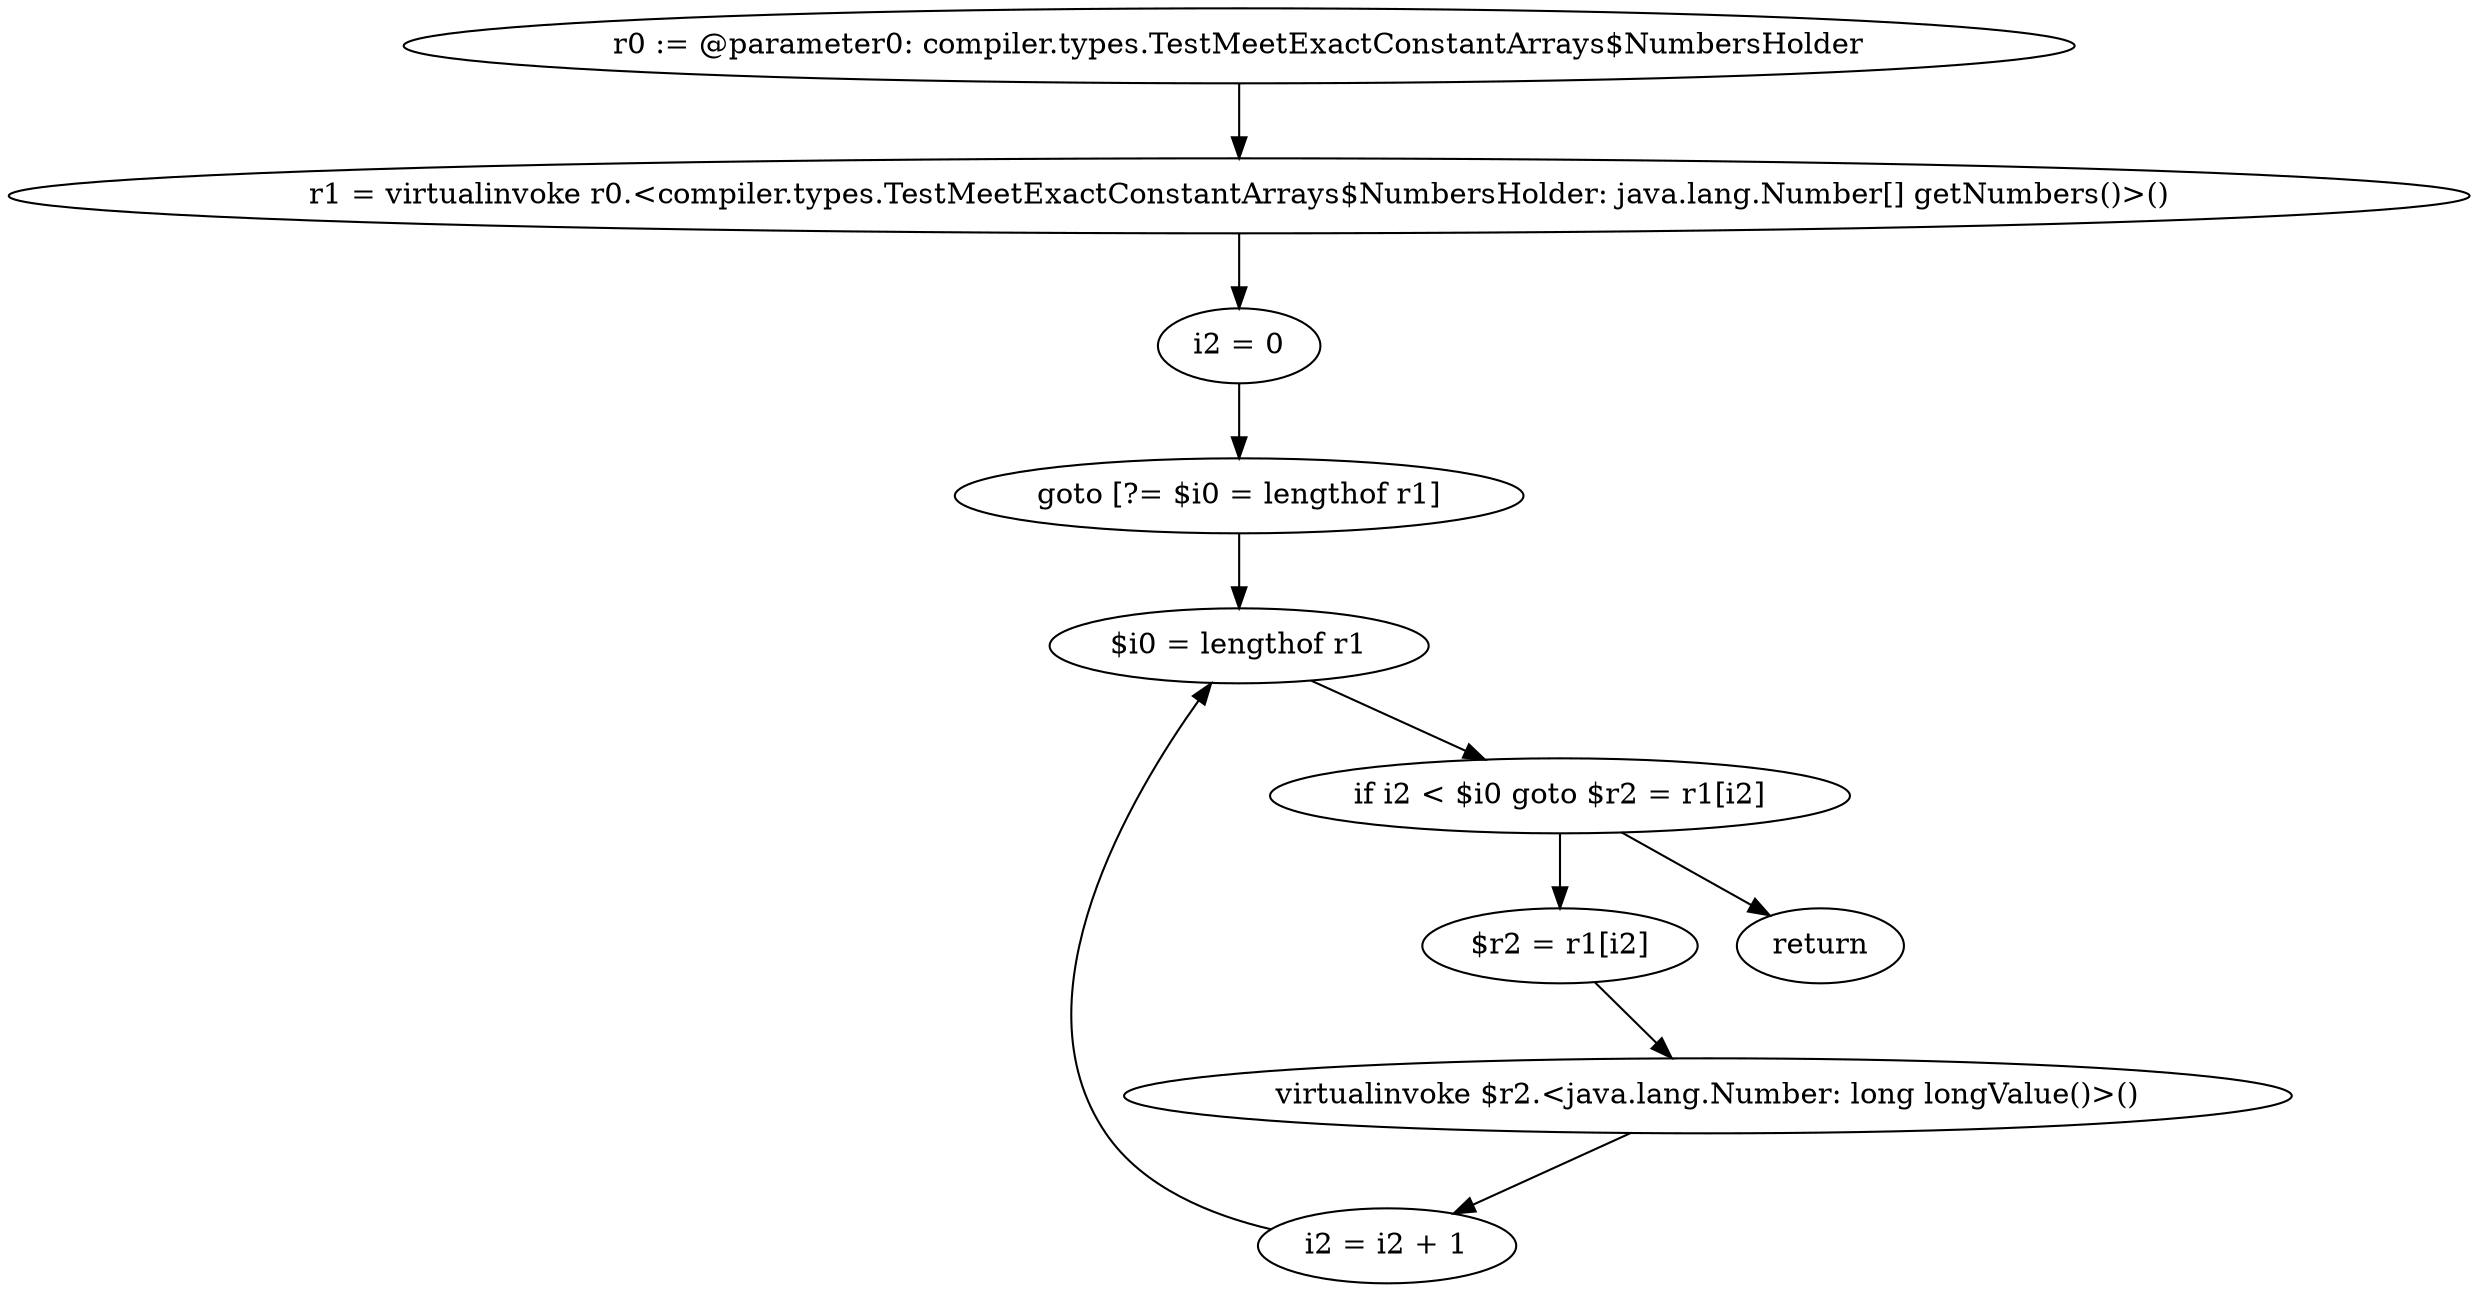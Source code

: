 digraph "unitGraph" {
    "r0 := @parameter0: compiler.types.TestMeetExactConstantArrays$NumbersHolder"
    "r1 = virtualinvoke r0.<compiler.types.TestMeetExactConstantArrays$NumbersHolder: java.lang.Number[] getNumbers()>()"
    "i2 = 0"
    "goto [?= $i0 = lengthof r1]"
    "$r2 = r1[i2]"
    "virtualinvoke $r2.<java.lang.Number: long longValue()>()"
    "i2 = i2 + 1"
    "$i0 = lengthof r1"
    "if i2 < $i0 goto $r2 = r1[i2]"
    "return"
    "r0 := @parameter0: compiler.types.TestMeetExactConstantArrays$NumbersHolder"->"r1 = virtualinvoke r0.<compiler.types.TestMeetExactConstantArrays$NumbersHolder: java.lang.Number[] getNumbers()>()";
    "r1 = virtualinvoke r0.<compiler.types.TestMeetExactConstantArrays$NumbersHolder: java.lang.Number[] getNumbers()>()"->"i2 = 0";
    "i2 = 0"->"goto [?= $i0 = lengthof r1]";
    "goto [?= $i0 = lengthof r1]"->"$i0 = lengthof r1";
    "$r2 = r1[i2]"->"virtualinvoke $r2.<java.lang.Number: long longValue()>()";
    "virtualinvoke $r2.<java.lang.Number: long longValue()>()"->"i2 = i2 + 1";
    "i2 = i2 + 1"->"$i0 = lengthof r1";
    "$i0 = lengthof r1"->"if i2 < $i0 goto $r2 = r1[i2]";
    "if i2 < $i0 goto $r2 = r1[i2]"->"return";
    "if i2 < $i0 goto $r2 = r1[i2]"->"$r2 = r1[i2]";
}
